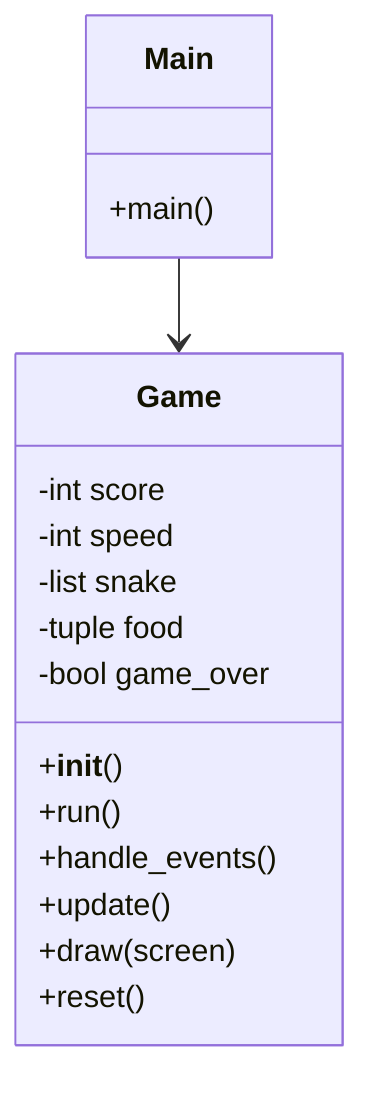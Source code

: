 classDiagram
    class Game {
        -int score
        -int speed
        -list snake
        -tuple food
        -bool game_over
        +__init__()
        +run()
        +handle_events()
        +update()
        +draw(screen)
        +reset()
    }
    class Main {
        +main()
    }
    Main --> Game